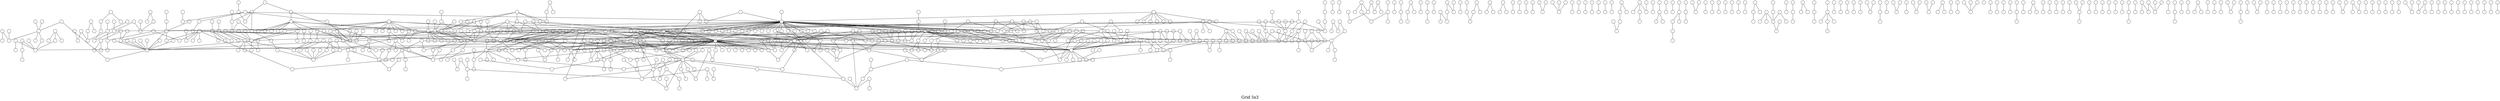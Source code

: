 /*****
Grid 5x3
*****/

graph G {
  graph [splines=false overlap=false]
  node  [shape=ellipse, width=0.3, height=0.3, label=""]
  0 ;
  1 ;
  2 ;
  3 ;
  4 ;
  5 ;
  6 ;
  7 ;
  8 ;
  9 ;
  10 ;
  11 ;
  12 ;
  13 ;
  14 ;
  15 ;
  16 ;
  17 ;
  18 ;
  19 ;
  20 ;
  21 ;
  22 ;
  23 ;
  24 ;
  25 ;
  26 ;
  27 ;
  28 ;
  29 ;
  30 ;
  31 ;
  32 ;
  33 ;
  34 ;
  35 ;
  36 ;
  37 ;
  38 ;
  39 ;
  40 ;
  41 ;
  42 ;
  43 ;
  44 ;
  45 ;
  46 ;
  47 ;
  48 ;
  49 ;
  50 ;
  51 ;
  52 ;
  53 ;
  54 ;
  55 ;
  56 ;
  57 ;
  58 ;
  59 ;
  60 ;
  61 ;
  62 ;
  63 ;
  64 ;
  65 ;
  66 ;
  67 ;
  68 ;
  69 ;
  70 ;
  71 ;
  72 ;
  73 ;
  74 ;
  75 ;
  76 ;
  77 ;
  78 ;
  79 ;
  80 ;
  81 ;
  82 ;
  83 ;
  84 ;
  85 ;
  86 ;
  87 ;
  88 ;
  89 ;
  90 ;
  91 ;
  92 ;
  93 ;
  94 ;
  95 ;
  96 ;
  97 ;
  98 ;
  99 ;
  100 ;
  101 ;
  102 ;
  103 ;
  104 ;
  105 ;
  106 ;
  107 ;
  108 ;
  109 ;
  110 ;
  111 ;
  112 ;
  113 ;
  114 ;
  115 ;
  116 ;
  117 ;
  118 ;
  119 ;
  120 ;
  121 ;
  122 ;
  123 ;
  124 ;
  125 ;
  126 ;
  127 ;
  128 ;
  129 ;
  130 ;
  131 ;
  132 ;
  133 ;
  134 ;
  135 ;
  136 ;
  137 ;
  138 ;
  139 ;
  140 ;
  141 ;
  142 ;
  143 ;
  144 ;
  145 ;
  146 ;
  147 ;
  148 ;
  149 ;
  150 ;
  151 ;
  152 ;
  153 ;
  154 ;
  155 ;
  156 ;
  157 ;
  158 ;
  159 ;
  160 ;
  161 ;
  162 ;
  163 ;
  164 ;
  165 ;
  166 ;
  167 ;
  168 ;
  169 ;
  170 ;
  171 ;
  172 ;
  173 ;
  174 ;
  175 ;
  176 ;
  177 ;
  178 ;
  179 ;
  180 ;
  181 ;
  182 ;
  183 ;
  184 ;
  185 ;
  186 ;
  187 ;
  188 ;
  189 ;
  190 ;
  191 ;
  192 ;
  193 ;
  194 ;
  195 ;
  196 ;
  197 ;
  198 ;
  199 ;
  200 ;
  201 ;
  202 ;
  203 ;
  204 ;
  205 ;
  206 ;
  207 ;
  208 ;
  209 ;
  210 ;
  211 ;
  212 ;
  213 ;
  214 ;
  215 ;
  216 ;
  217 ;
  218 ;
  219 ;
  220 ;
  221 ;
  222 ;
  223 ;
  224 ;
  225 ;
  226 ;
  227 ;
  228 ;
  229 ;
  230 ;
  231 ;
  232 ;
  233 ;
  234 ;
  235 ;
  236 ;
  237 ;
  238 ;
  239 ;
  240 ;
  241 ;
  242 ;
  243 ;
  244 ;
  245 ;
  246 ;
  247 ;
  248 ;
  249 ;
  250 ;
  251 ;
  252 ;
  253 ;
  254 ;
  255 ;
  256 ;
  257 ;
  258 ;
  259 ;
  260 ;
  261 ;
  262 ;
  263 ;
  264 ;
  265 ;
  266 ;
  267 ;
  268 ;
  269 ;
  270 ;
  271 ;
  272 ;
  273 ;
  274 ;
  275 ;
  276 ;
  277 ;
  278 ;
  279 ;
  280 ;
  281 ;
  282 ;
  283 ;
  284 ;
  285 ;
  286 ;
  287 ;
  288 ;
  289 ;
  290 ;
  291 ;
  292 ;
  293 ;
  294 ;
  295 ;
  296 ;
  297 ;
  298 ;
  299 ;
  300 ;
  301 ;
  302 ;
  303 ;
  304 ;
  305 ;
  306 ;
  307 ;
  308 ;
  309 ;
  310 ;
  311 ;
  312 ;
  313 ;
  314 ;
  315 ;
  316 ;
  317 ;
  318 ;
  319 ;
  320 ;
  321 ;
  322 ;
  323 ;
  324 ;
  325 ;
  326 ;
  327 ;
  328 ;
  329 ;
  330 ;
  331 ;
  332 ;
  333 ;
  334 ;
  335 ;
  336 ;
  337 ;
  338 ;
  339 ;
  340 ;
  341 ;
  342 ;
  343 ;
  344 ;
  345 ;
  346 ;
  347 ;
  348 ;
  349 ;
  350 ;
  351 ;
  352 ;
  353 ;
  354 ;
  355 ;
  356 ;
  357 ;
  358 ;
  359 ;
  360 ;
  361 ;
  362 ;
  363 ;
  364 ;
  365 ;
  366 ;
  367 ;
  368 ;
  369 ;
  370 ;
  371 ;
  372 ;
  373 ;
  374 ;
  375 ;
  376 ;
  377 ;
  378 ;
  379 ;
  380 ;
  381 ;
  382 ;
  383 ;
  384 ;
  385 ;
  386 ;
  387 ;
  388 ;
  389 ;
  390 ;
  391 ;
  392 ;
  393 ;
  394 ;
  395 ;
  396 ;
  397 ;
  398 ;
  399 ;
  400 ;
  401 ;
  402 ;
  403 ;
  404 ;
  405 ;
  406 ;
  407 ;
  408 ;
  409 ;
  410 ;
  411 ;
  412 ;
  413 ;
  414 ;
  415 ;
  416 ;
  417 ;
  418 ;
  419 ;
  420 ;
  421 ;
  422 ;
  423 ;
  424 ;
  425 ;
  426 ;
  427 ;
  428 ;
  429 ;
  430 ;
  431 ;
  432 ;
  433 ;
  434 ;
  435 ;
  436 ;
  437 ;
  438 ;
  439 ;
  440 ;
  441 ;
  442 ;
  443 ;
  444 ;
  445 ;
  446 ;
  447 ;
  448 ;
  449 ;
  450 ;
  451 ;
  452 ;
  453 ;
  454 ;
  455 ;
  456 ;
  457 ;
  458 ;
  459 ;
  460 ;
  461 ;
  462 ;
  463 ;
  464 ;
  465 ;
  466 ;
  467 ;
  468 ;
  469 ;
  470 ;
  471 ;
  472 ;
  473 ;
  474 ;
  475 ;
  476 ;
  477 ;
  478 ;
  479 ;
  480 ;
  481 ;
  482 ;
  483 ;
  484 ;
  485 ;
  486 ;
  487 ;
  488 ;
  489 ;
  490 ;
  491 ;
  492 ;
  493 ;
  494 ;
  495 ;
  496 ;
  497 ;
  498 ;
  499 ;
  500 ;
  501 ;
  502 ;
  503 ;
  504 ;
  505 ;
  506 ;
  507 ;
  508 ;
  509 ;
  510 ;
  511 ;
  512 ;
  513 ;
  514 ;
  515 ;
  516 ;
  517 ;
  518 ;
  519 ;
  520 ;
  521 ;
  522 ;
  523 ;
  524 ;
  525 ;
  526 ;
  527 ;
  528 ;
  529 ;
  530 ;
  531 ;
  532 ;
  533 ;
  534 ;
  535 ;
  536 ;
  537 ;
  538 ;
  539 ;
  540 ;
  541 ;
  542 ;
  543 ;
  544 ;
  545 ;
  546 ;
  547 ;
  548 ;
  549 ;
  550 ;
  551 ;
  552 ;
  553 ;
  554 ;
  555 ;
  556 ;
  557 ;
  558 ;
  559 ;
  560 ;
  561 ;
  562 ;
  563 ;
  564 ;
  565 ;
  566 ;
  567 ;
  568 ;
  569 ;
  570 ;
  571 ;
  572 ;
  573 ;
  574 ;
  575 ;
  576 ;
  577 ;
  578 ;
  579 ;
  580 ;
  581 ;
  582 ;
  583 ;
  584 ;
  585 ;
  586 ;
  587 ;
  588 ;
  589 ;
  590 ;
  591 ;
  592 ;
  593 ;
  594 ;
  595 ;
  596 ;
  597 ;
  598 ;
  599 ;
  600 ;
  601 ;
  602 ;
  603 ;
  604 ;
  605 ;
  606 ;
  607 ;
  608 ;
  609 ;
  610 ;
  611 ;
  612 ;
  613 ;
  614 ;
  615 ;
  616 ;
  617 ;
  618 ;
  619 ;
  620 ;
  621 ;
  622 ;
  623 ;
  624 ;
  625 ;
  626 ;
  627 ;
  628 ;
  629 ;
  630 ;
  631 ;
  632 ;
  633 ;
  634 ;
  635 ;
  636 ;
  637 ;
  638 ;
  639 ;
  640 ;
  641 ;
  642 ;
  643 ;
  644 ;
  645 ;
  646 ;
  647 ;
  648 ;
  649 ;
  650 ;
  651 ;
  652 ;
  653 ;
  654 ;
  655 ;
  656 ;
  657 ;
  658 ;
  659 ;
  660 ;
  661 ;
  662 ;
  663 ;
  664 ;
  665 ;
  666 ;
  667 ;
  668 ;
  669 ;
  670 ;
  671 ;
  672 ;
  673 ;
  674 ;
  675 ;
  676 ;
  677 ;
  678 ;
  679 ;
  680 ;
  681 ;
  682 ;
  683 ;
  684 ;
  685 ;
  686 ;
  687 ;
  688 ;
  689 ;
  690 ;
  691 ;
  692 ;
  693 ;
  694 ;
  695 ;
  696 ;
  697 ;
  698 ;
  699 ;
  700 ;
  701 ;
  702 ;
  703 ;
  704 ;
  705 ;
  706 ;
  707 ;
  708 ;
  709 ;
  710 ;
  711 ;
  712 ;
  713 ;
  714 ;
  715 ;
  716 ;
  717 ;
  718 ;
  719 ;
  720 ;
  721 ;
  722 ;
  723 ;
  724 ;
  725 ;
  726 ;
  727 ;
  728 ;
  729 ;
  730 ;
  731 ;
  732 ;
  733 ;
  734 ;
  735 ;
  736 ;
  737 ;
  738 ;
  739 ;
  740 ;
  741 ;
  742 ;
  743 ;
  744 ;
  745 ;
  746 ;
  747 ;
  748 ;
  749 ;
  750 ;
  751 ;
  752 ;
  753 ;
  754 ;
  755 ;
  756 ;
  757 ;
  758 ;
  759 ;
  760 ;
  761 ;
  762 ;
  763 ;
  764 ;
  765 ;
  766 ;
  767 ;
  768 ;
  769 ;
  770 ;
  771 ;
  772 ;
  773 ;
  774 ;
  775 ;
  776 ;
  777 ;
  778 ;
  779 ;
  780 ;
  781 ;
  782 ;
  783 ;
  784 ;
  785 ;
  786 ;
  787 ;
  788 ;
  789 ;
  790 ;
  791 ;
  792 ;
  793 ;
  794 ;
  795 ;
  796 ;
  797 ;
  798 ;
  799 ;
  800 ;
  801 ;
  802 ;
  803 ;
  804 ;
  805 ;
  806 ;
  807 ;
  808 ;
  809 ;
  810 ;
  811 ;
  812 ;
  813 ;
  814 ;
  815 ;
  816 ;
  817 ;
  818 ;
  819 ;
  820 ;
  821 ;
  822 ;
  823 ;
  824 ;
  825 ;
  826 ;
  827 ;
  828 ;
  829 ;
  830 ;
  831 ;
  832 ;
  833 ;
  834 ;
  835 ;
  836 ;
  837 ;
  838 ;
  839 ;
  840 ;
  841 ;
  842 ;
  843 ;
  844 ;
  845 ;
  846 ;
  847 ;
  848 ;
  849 ;
  850 ;
  851 ;
  852 ;
  853 ;
  854 ;
  855 ;
  856 ;
  857 ;
  858 ;
  859 ;
  860 ;
  861 ;
  862 ;
  863 ;
  864 ;
  865 ;
  866 ;
  867 ;
  868 ;
  869 ;
  870 ;
  871 ;
  872 ;
  873 ;
  874 ;
  875 ;
  876 ;
  877 ;
  878 ;
  879 ;
  880 ;
  881 ;
  882 ;
  883 ;
  884 ;
  885 ;
  886 ;
  887 ;
  888 ;
  889 ;
  890 ;
  891 ;
  892 ;
  893 ;
  894 ;
  895 ;
  896 ;
  897 ;
  898 ;
  899 ;
  900 ;
  901 ;
  902 ;
  903 ;
  904 ;
  905 ;
  906 ;
  907 ;
  908 ;
  909 ;
  910 ;
  911 ;
  912 ;
  913 ;
  914 ;
  915 ;
  916 ;
  917 ;
  918 ;
  919 ;
  920 ;
  921 ;
  922 ;
  923 ;
  924 ;
  925 ;
  926 ;
  927 ;
  928 ;
  929 ;
  930 ;
  931 ;
  932 ;
  933 ;
  934 ;
  935 ;
  936 ;
  937 ;
  938 ;
  939 ;
  940 ;
  941 ;
  942 ;
  943 ;
  944 ;
  945 ;
  946 ;
  947 ;
  948 ;
  949 ;
  950 ;
  951 ;
  952 ;
  953 ;
  954 ;
  955 ;
  956 ;
  957 ;
  958 ;
  959 ;
  960 ;
  961 ;
  962 ;
  963 ;
  964 ;
  965 ;
  966 ;
  967 ;
  968 ;
  969 ;
  970 ;
  971 ;
  972 ;
  973 ;
  974 ;
  975 ;
  976 ;
  977 ;
  978 ;
  979 ;
  980 ;
  981 ;
  982 ;
  983 ;
  984 ;
  985 ;
  986 ;
  987 ;
  988 ;
  989 ;
  990 ;
  991 ;
  992 ;
  993 ;
  994 ;
  995 ;
  996 ;
  997 ;
  998 ;
  999 ;
  0 -- 381;
  1 -- 354;
  2 -- 428;
  2 -- 920;
  3 -- 85;
  4 -- 528;
  5 -- 955;
  6 -- 168;
  7 -- 136;
  7 -- 670;
  8 -- 256;
  8 -- 540;
  9 -- 88;
  9 -- 506;
  9 -- 792;
  9 -- 905;
  10 -- 88;
  11 -- 820;
  12 -- 158;
  12 -- 635;
  13 -- 316;
  14 -- 413;
  15 -- 369;
  16 -- 595;
  16 -- 671;
  17 -- 97;
  18 -- 108;
  19 -- 498;
  20 -- 648;
  21 -- 75;
  21 -- 277;
  22 -- 88;
  22 -- 996;
  23 -- 285;
  23 -- 343;
  23 -- 853;
  23 -- 982;
  24 -- 246;
  24 -- 324;
  24 -- 510;
  25 -- 367;
  26 -- 604;
  27 -- 130;
  27 -- 649;
  28 -- 301;
  29 -- 416;
  29 -- 639;
  30 -- 50;
  30 -- 620;
  30 -- 981;
  31 -- 175;
  31 -- 722;
  32 -- 465;
  33 -- 655;
  34 -- 58;
  34 -- 271;
  35 -- 246;
  36 -- 813;
  36 -- 984;
  37 -- 524;
  37 -- 804;
  38 -- 47;
  38 -- 95;
  38 -- 118;
  38 -- 229;
  38 -- 246;
  38 -- 387;
  38 -- 468;
  38 -- 599;
  38 -- 631;
  38 -- 643;
  38 -- 883;
  39 -- 879;
  40 -- 45;
  41 -- 82;
  41 -- 88;
  41 -- 164;
  41 -- 208;
  41 -- 212;
  41 -- 496;
  41 -- 683;
  41 -- 858;
  42 -- 491;
  42 -- 949;
  43 -- 545;
  43 -- 829;
  44 -- 440;
  44 -- 960;
  46 -- 246;
  46 -- 259;
  47 -- 451;
  47 -- 700;
  48 -- 533;
  49 -- 877;
  50 -- 894;
  51 -- 986;
  52 -- 270;
  53 -- 969;
  54 -- 783;
  55 -- 909;
  56 -- 629;
  57 -- 201;
  57 -- 354;
  57 -- 525;
  58 -- 64;
  58 -- 988;
  59 -- 674;
  60 -- 229;
  60 -- 543;
  60 -- 765;
  61 -- 500;
  62 -- 377;
  63 -- 670;
  64 -- 70;
  64 -- 144;
  64 -- 354;
  64 -- 372;
  64 -- 376;
  64 -- 588;
  64 -- 891;
  64 -- 989;
  65 -- 126;
  66 -- 828;
  67 -- 395;
  68 -- 396;
  68 -- 731;
  68 -- 884;
  68 -- 924;
  69 -- 107;
  71 -- 449;
  72 -- 606;
  73 -- 430;
  73 -- 699;
  73 -- 897;
  74 -- 685;
  76 -- 206;
  76 -- 538;
  76 -- 676;
  76 -- 827;
  77 -- 406;
  78 -- 869;
  78 -- 968;
  79 -- 280;
  79 -- 587;
  80 -- 861;
  80 -- 984;
  81 -- 753;
  83 -- 384;
  83 -- 776;
  84 -- 237;
  84 -- 721;
  84 -- 902;
  85 -- 203;
  86 -- 546;
  86 -- 984;
  87 -- 388;
  87 -- 453;
  88 -- 113;
  88 -- 116;
  88 -- 150;
  88 -- 161;
  88 -- 167;
  88 -- 235;
  88 -- 246;
  88 -- 253;
  88 -- 270;
  88 -- 285;
  88 -- 364;
  88 -- 390;
  88 -- 393;
  88 -- 414;
  88 -- 450;
  88 -- 453;
  88 -- 464;
  88 -- 486;
  88 -- 542;
  88 -- 546;
  88 -- 562;
  88 -- 571;
  88 -- 579;
  88 -- 603;
  88 -- 621;
  88 -- 634;
  88 -- 677;
  88 -- 728;
  88 -- 751;
  88 -- 768;
  88 -- 786;
  88 -- 806;
  88 -- 812;
  88 -- 856;
  88 -- 885;
  88 -- 913;
  88 -- 932;
  88 -- 973;
  89 -- 456;
  89 -- 911;
  89 -- 970;
  90 -- 292;
  91 -- 634;
  92 -- 505;
  93 -- 110;
  94 -- 276;
  94 -- 909;
  95 -- 752;
  95 -- 866;
  96 -- 144;
  97 -- 755;
  97 -- 788;
  98 -- 319;
  99 -- 621;
  100 -- 336;
  101 -- 389;
  102 -- 866;
  103 -- 916;
  104 -- 204;
  105 -- 727;
  105 -- 847;
  106 -- 139;
  106 -- 515;
  109 -- 581;
  110 -- 238;
  110 -- 612;
  110 -- 774;
  110 -- 970;
  111 -- 818;
  111 -- 828;
  112 -- 645;
  113 -- 548;
  113 -- 751;
  114 -- 663;
  114 -- 900;
  115 -- 211;
  115 -- 640;
  115 -- 890;
  117 -- 354;
  118 -- 869;
  119 -- 733;
  120 -- 514;
  121 -- 160;
  122 -- 619;
  123 -- 687;
  124 -- 433;
  125 -- 231;
  125 -- 292;
  126 -- 345;
  126 -- 402;
  126 -- 661;
  127 -- 720;
  128 -- 880;
  129 -- 213;
  130 -- 312;
  130 -- 668;
  131 -- 139;
  131 -- 682;
  132 -- 389;
  133 -- 235;
  133 -- 586;
  134 -- 767;
  135 -- 640;
  137 -- 287;
  138 -- 140;
  138 -- 340;
  139 -- 838;
  140 -- 477;
  141 -- 156;
  141 -- 299;
  141 -- 489;
  141 -- 664;
  141 -- 830;
  142 -- 305;
  142 -- 420;
  143 -- 640;
  144 -- 246;
  144 -- 352;
  144 -- 642;
  144 -- 670;
  144 -- 907;
  144 -- 937;
  145 -- 778;
  146 -- 746;
  147 -- 547;
  147 -- 760;
  148 -- 481;
  149 -- 246;
  151 -- 176;
  151 -- 347;
  151 -- 923;
  152 -- 826;
  153 -- 479;
  154 -- 215;
  155 -- 514;
  155 -- 694;
  157 -- 640;
  157 -- 762;
  158 -- 391;
  159 -- 225;
  159 -- 855;
  162 -- 805;
  163 -- 375;
  165 -- 354;
  165 -- 972;
  165 -- 996;
  166 -- 953;
  168 -- 511;
  168 -- 839;
  168 -- 861;
  169 -- 888;
  170 -- 446;
  171 -- 308;
  171 -- 338;
  171 -- 941;
  172 -- 183;
  173 -- 684;
  174 -- 739;
  177 -- 952;
  178 -- 667;
  178 -- 812;
  179 -- 657;
  180 -- 289;
  181 -- 850;
  182 -- 347;
  182 -- 876;
  183 -- 443;
  183 -- 743;
  183 -- 943;
  184 -- 331;
  184 -- 641;
  185 -- 553;
  186 -- 610;
  186 -- 904;
  187 -- 500;
  187 -- 794;
  187 -- 887;
  188 -- 634;
  189 -- 258;
  189 -- 351;
  189 -- 531;
  190 -- 298;
  191 -- 436;
  192 -- 693;
  192 -- 730;
  193 -- 433;
  193 -- 942;
  194 -- 270;
  194 -- 720;
  195 -- 446;
  196 -- 214;
  196 -- 383;
  196 -- 403;
  196 -- 481;
  196 -- 930;
  197 -- 200;
  197 -- 799;
  198 -- 866;
  199 -- 509;
  199 -- 961;
  200 -- 327;
  201 -- 582;
  202 -- 230;
  202 -- 246;
  202 -- 307;
  202 -- 367;
  202 -- 600;
  202 -- 675;
  202 -- 692;
  202 -- 725;
  202 -- 944;
  203 -- 246;
  203 -- 663;
  203 -- 720;
  204 -- 257;
  204 -- 530;
  205 -- 294;
  207 -- 348;
  209 -- 378;
  210 -- 415;
  210 -- 433;
  211 -- 370;
  211 -- 408;
  213 -- 831;
  214 -- 680;
  214 -- 718;
  215 -- 446;
  216 -- 511;
  216 -- 802;
  217 -- 262;
  217 -- 896;
  218 -- 252;
  218 -- 460;
  219 -- 635;
  220 -- 549;
  220 -- 790;
  220 -- 952;
  221 -- 697;
  222 -- 236;
  223 -- 978;
  224 -- 948;
  224 -- 974;
  226 -- 345;
  226 -- 380;
  227 -- 525;
  227 -- 636;
  228 -- 609;
  229 -- 979;
  230 -- 552;
  230 -- 867;
  231 -- 298;
  231 -- 302;
  232 -- 300;
  233 -- 885;
  234 -- 436;
  235 -- 246;
  235 -- 299;
  235 -- 445;
  235 -- 455;
  235 -- 495;
  235 -- 553;
  235 -- 640;
  235 -- 641;
  239 -- 793;
  240 -- 323;
  240 -- 638;
  240 -- 849;
  241 -- 958;
  242 -- 776;
  243 -- 397;
  243 -- 750;
  244 -- 380;
  245 -- 686;
  246 -- 292;
  246 -- 302;
  246 -- 339;
  246 -- 340;
  246 -- 354;
  246 -- 394;
  246 -- 473;
  246 -- 535;
  246 -- 551;
  246 -- 554;
  246 -- 624;
  246 -- 630;
  246 -- 637;
  246 -- 640;
  246 -- 669;
  246 -- 682;
  246 -- 688;
  246 -- 692;
  246 -- 747;
  246 -- 844;
  246 -- 885;
  246 -- 888;
  246 -- 946;
  247 -- 877;
  248 -- 643;
  248 -- 771;
  249 -- 270;
  249 -- 692;
  250 -- 741;
  251 -- 321;
  252 -- 977;
  253 -- 918;
  254 -- 371;
  255 -- 461;
  256 -- 383;
  257 -- 611;
  259 -- 849;
  260 -- 548;
  260 -- 859;
  261 -- 265;
  261 -- 343;
  263 -- 357;
  264 -- 628;
  264 -- 906;
  265 -- 558;
  266 -- 300;
  267 -- 986;
  268 -- 834;
  269 -- 869;
  270 -- 292;
  271 -- 569;
  271 -- 643;
  271 -- 831;
  272 -- 446;
  273 -- 322;
274;
  275 -- 933;
  276 -- 277;
  278 -- 821;
  279 -- 344;
  281 -- 970;
  282 -- 997;
  283 -- 572;
  283 -- 598;
  283 -- 628;
  283 -- 640;
  283 -- 767;
  283 -- 789;
  283 -- 819;
  283 -- 866;
  284 -- 978;
  286 -- 291;
  288 -- 497;
  288 -- 640;
  290 -- 442;
  290 -- 454;
  292 -- 688;
  292 -- 777;
  292 -- 842;
  292 -- 852;
  292 -- 988;
  293 -- 456;
  295 -- 355;
  296 -- 672;
  297 -- 489;
  297 -- 919;
  301 -- 732;
  303 -- 666;
  303 -- 692;
  304 -- 764;
  305 -- 732;
  306 -- 550;
  308 -- 785;
  309 -- 478;
  310 -- 587;
  310 -- 794;
  311 -- 802;
  313 -- 508;
  313 -- 766;
  314 -- 640;
  315 -- 504;
  315 -- 965;
  317 -- 649;
  318 -- 634;
  319 -- 618;
  319 -- 623;
  320 -- 553;
  320 -- 992;
  321 -- 959;
  322 -- 347;
  325 -- 367;
  326 -- 373;
  327 -- 449;
  328 -- 885;
  329 -- 882;
  330 -- 378;
  332 -- 367;
  333 -- 431;
  334 -- 804;
  335 -- 455;
  337 -- 353;
  341 -- 640;
  341 -- 928;
  342 -- 503;
  344 -- 988;
  345 -- 723;
  345 -- 998;
  346 -- 433;
  347 -- 724;
  349 -- 822;
  350 -- 474;
  351 -- 847;
  353 -- 637;
  354 -- 380;
  354 -- 467;
  354 -- 999;
  356 -- 474;
  356 -- 968;
  358 -- 795;
  359 -- 613;
  360 -- 424;
  360 -- 949;
  361 -- 380;
  362 -- 814;
  363 -- 704;
  363 -- 847;
  365 -- 514;
  365 -- 813;
  365 -- 944;
  366 -- 724;
  367 -- 372;
  367 -- 464;
  368 -- 569;
  369 -- 570;
  369 -- 894;
  370 -- 488;
  374 -- 587;
  375 -- 591;
  376 -- 863;
  379 -- 419;
  379 -- 634;
  380 -- 391;
  380 -- 525;
  380 -- 678;
  380 -- 734;
  380 -- 753;
  380 -- 759;
  380 -- 781;
  381 -- 621;
  382 -- 701;
  385 -- 935;
  386 -- 801;
  389 -- 516;
  390 -- 507;
  392 -- 477;
  394 -- 517;
  398 -- 834;
  399 -- 402;
  400 -- 555;
  401 -- 517;
  401 -- 895;
  403 -- 982;
  404 -- 511;
  405 -- 412;
  406 -- 682;
  407 -- 796;
  408 -- 598;
  409 -- 499;
  410 -- 853;
  411 -- 463;
  413 -- 520;
  417 -- 557;
  418 -- 475;
  418 -- 627;
  421 -- 716;
  422 -- 718;
  423 -- 885;
  425 -- 640;
  426 -- 885;
  427 -- 620;
  427 -- 829;
  428 -- 485;
  429 -- 779;
  429 -- 860;
  430 -- 661;
  432 -- 493;
  433 -- 450;
  433 -- 532;
  433 -- 897;
  433 -- 927;
  433 -- 976;
  434 -- 871;
  435 -- 885;
  436 -- 736;
  437 -- 741;
  438 -- 986;
  439 -- 593;
  440 -- 635;
  441 -- 615;
  441 -- 665;
  442 -- 802;
  444 -- 567;
  446 -- 833;
  446 -- 911;
  447 -- 833;
  448 -- 554;
  452 -- 868;
  453 -- 463;
  453 -- 681;
  453 -- 817;
  456 -- 522;
  456 -- 703;
  456 -- 870;
  456 -- 890;
  457 -- 564;
  458 -- 917;
  459 -- 525;
  460 -- 640;
  461 -- 481;
  461 -- 974;
  462 -- 740;
  466 -- 652;
  467 -- 566;
  469 -- 747;
  470 -- 875;
  471 -- 650;
  472 -- 966;
  476 -- 721;
  479 -- 745;
  480 -- 748;
  481 -- 516;
  481 -- 869;
  481 -- 970;
  482 -- 737;
  483 -- 917;
  484 -- 953;
  485 -- 577;
  486 -- 610;
  486 -- 644;
  486 -- 991;
  487 -- 959;
  490 -- 815;
  491 -- 584;
  492 -- 533;
  492 -- 964;
  493 -- 536;
  494 -- 775;
  494 -- 963;
  498 -- 922;
  499 -- 939;
  501 -- 843;
  502 -- 700;
  504 -- 717;
  506 -- 773;
  509 -- 818;
  511 -- 577;
  512 -- 798;
  513 -- 635;
  513 -- 912;
  518 -- 744;
  519 -- 861;
  521 -- 696;
  522 -- 951;
  523 -- 800;
  525 -- 568;
  525 -- 736;
  525 -- 979;
  526 -- 830;
  527 -- 901;
  529 -- 776;
  529 -- 866;
  533 -- 561;
  533 -- 736;
  534 -- 586;
  534 -- 658;
  534 -- 680;
  534 -- 782;
  534 -- 821;
  537 -- 862;
  539 -- 934;
  541 -- 992;
  542 -- 640;
  542 -- 971;
  544 -- 865;
  547 -- 756;
  548 -- 566;
  549 -- 551;
  550 -- 980;
  553 -- 953;
  556 -- 681;
  559 -- 852;
  560 -- 962;
  563 -- 707;
  565 -- 644;
  568 -- 753;
  569 -- 771;
  571 -- 888;
  573 -- 995;
  574 -- 968;
  575 -- 976;
  576 -- 908;
  578 -- 958;
  580 -- 742;
  581 -- 825;
  583 -- 860;
  584 -- 673;
  584 -- 847;
  584 -- 870;
  584 -- 967;
  585 -- 640;
  587 -- 959;
  589 -- 793;
  589 -- 800;
  590 -- 594;
  592 -- 847;
  594 -- 807;
  595 -- 691;
  596 -- 715;
  596 -- 889;
  597 -- 973;
  599 -- 634;
  601 -- 645;
  602 -- 987;
  603 -- 685;
  605 -- 947;
  606 -- 614;
  606 -- 757;
  606 -- 911;
  607 -- 795;
  608 -- 803;
  611 -- 915;
  614 -- 824;
  616 -- 988;
  617 -- 653;
  620 -- 820;
  621 -- 649;
  621 -- 789;
  621 -- 885;
  622 -- 780;
  625 -- 686;
  626 -- 627;
  626 -- 934;
  632 -- 881;
  633 -- 910;
  634 -- 836;
  634 -- 885;
  635 -- 650;
  636 -- 749;
  636 -- 957;
  637 -- 997;
  640 -- 758;
  640 -- 798;
  640 -- 813;
  640 -- 896;
  640 -- 962;
  640 -- 990;
  643 -- 729;
  646 -- 948;
  647 -- 985;
  647 -- 992;
  649 -- 885;
  651 -- 925;
  654 -- 975;
  656 -- 775;
  658 -- 997;
  659 -- 736;
  659 -- 881;
  659 -- 940;
  660 -- 775;
  662 -- 886;
  662 -- 914;
  666 -- 899;
  670 -- 966;
  673 -- 754;
  676 -- 884;
  677 -- 739;
  678 -- 706;
  679 -- 772;
  681 -- 779;
  681 -- 873;
  686 -- 818;
  686 -- 906;
  687 -- 762;
  689 -- 886;
  690 -- 835;
  692 -- 770;
  692 -- 864;
  693 -- 966;
  695 -- 885;
  696 -- 809;
  697 -- 726;
  698 -- 713;
  701 -- 957;
  702 -- 934;
  703 -- 714;
  704 -- 797;
  705 -- 834;
  708 -- 725;
  708 -- 993;
  709 -- 742;
  710 -- 983;
  711 -- 998;
  712 -- 942;
  719 -- 794;
  719 -- 933;
  729 -- 832;
  734 -- 786;
  735 -- 792;
  738 -- 761;
  740 -- 854;
  741 -- 794;
  741 -- 833;
  743 -- 938;
  747 -- 927;
  749 -- 903;
  751 -- 784;
  751 -- 808;
  755 -- 791;
  755 -- 796;
  755 -- 809;
  755 -- 841;
  759 -- 895;
  763 -- 954;
  769 -- 966;
  775 -- 804;
  775 -- 810;
  775 -- 811;
  786 -- 992;
  787 -- 889;
  793 -- 816;
  795 -- 874;
  805 -- 809;
  807 -- 861;
  809 -- 966;
  811 -- 847;
  816 -- 992;
  817 -- 892;
  821 -- 925;
  823 -- 975;
  827 -- 970;
  830 -- 857;
  832 -- 966;
  837 -- 966;
  839 -- 911;
  840 -- 893;
  844 -- 965;
  845 -- 926;
  846 -- 875;
  848 -- 885;
  850 -- 977;
  850 -- 997;
  851 -- 929;
  852 -- 872;
  866 -- 919;
  869 -- 931;
  878 -- 898;
  885 -- 963;
  902 -- 950;
  905 -- 968;
  906 -- 945;
  921 -- 936;
  924 -- 994;
  928 -- 953;
  941 -- 988;
  948 -- 970;
  948 -- 991;
  956 -- 964;
  label = "\nGrid 5x3\n";  fontsize=24;
}
